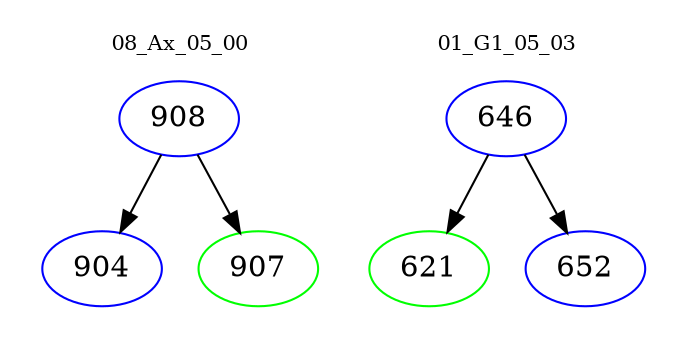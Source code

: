 digraph{
subgraph cluster_0 {
color = white
label = "08_Ax_05_00";
fontsize=10;
T0_908 [label="908", color="blue"]
T0_908 -> T0_904 [color="black"]
T0_904 [label="904", color="blue"]
T0_908 -> T0_907 [color="black"]
T0_907 [label="907", color="green"]
}
subgraph cluster_1 {
color = white
label = "01_G1_05_03";
fontsize=10;
T1_646 [label="646", color="blue"]
T1_646 -> T1_621 [color="black"]
T1_621 [label="621", color="green"]
T1_646 -> T1_652 [color="black"]
T1_652 [label="652", color="blue"]
}
}
